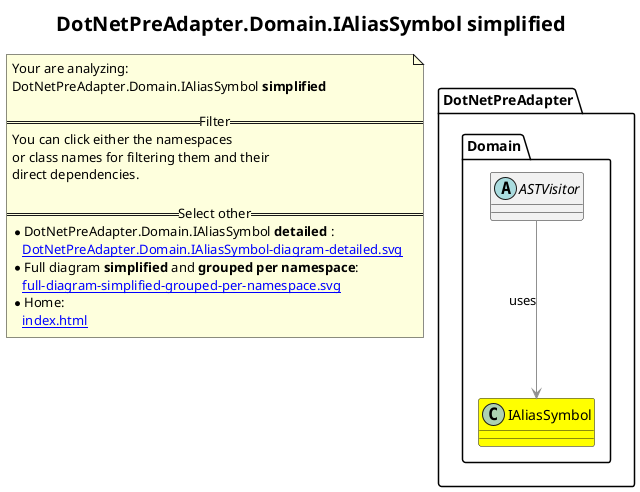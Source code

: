 @startuml
skinparam linetype ortho
title <size:20>DotNetPreAdapter.Domain.IAliasSymbol **simplified** </size>
note "Your are analyzing:\nDotNetPreAdapter.Domain.IAliasSymbol **simplified** \n\n==Filter==\nYou can click either the namespaces \nor class names for filtering them and their\ndirect dependencies.\n\n==Select other==\n* DotNetPreAdapter.Domain.IAliasSymbol **detailed** :\n   [[DotNetPreAdapter.Domain.IAliasSymbol-diagram-detailed.svg]]\n* Full diagram **simplified** and **grouped per namespace**:\n   [[full-diagram-simplified-grouped-per-namespace.svg]]\n* Home:\n   [[index.html]]" as FloatingNote
class DotNetPreAdapter.Domain.IAliasSymbol [[DotNetPreAdapter.Domain.IAliasSymbol-diagram-simplified.svg]] #yellow {
}
  abstract class DotNetPreAdapter.Domain.ASTVisitor [[DotNetPreAdapter.Domain.ASTVisitor-diagram-simplified.svg]]  {
  }
 ' *************************************** 
 ' *************************************** 
 ' *************************************** 
' Class relations extracted from namespace:
' 
' Class relations extracted from namespace:
' DotNetPreAdapter.Domain
DotNetPreAdapter.Domain.ASTVisitor -[#909090]-> DotNetPreAdapter.Domain.IAliasSymbol  : uses 
@enduml